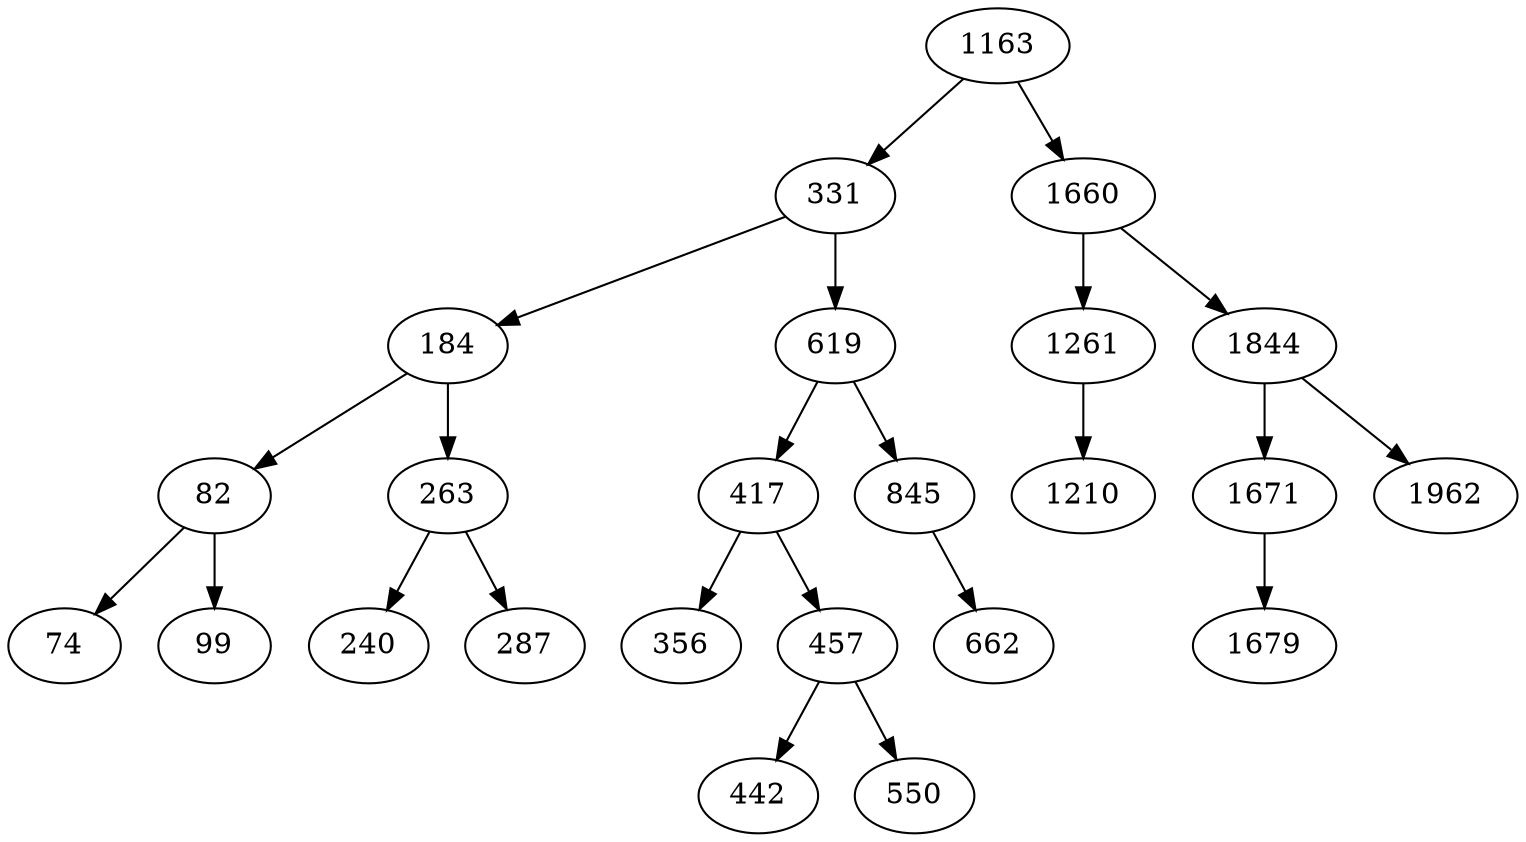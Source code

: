 digraph AVLBaum
{
1163 -> 331;
1163 -> 1660;
331 -> 184;
331 -> 619;
184 -> 82;
184 -> 263;
82 -> 74;
82 -> 99;
263 -> 240;
263 -> 287;
619 -> 417;
619 -> 845;
417 -> 356;
417 -> 457;
457 -> 442;
457 -> 550;
845 -> 662;
1660 -> 1261;
1660 -> 1844;
1261 -> 1210;
1844 -> 1671;
1844 -> 1962;
1671 -> 1679;
}
